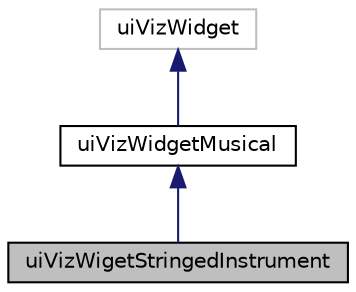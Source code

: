 digraph "uiVizWigetStringedInstrument"
{
 // LATEX_PDF_SIZE
  edge [fontname="Helvetica",fontsize="10",labelfontname="Helvetica",labelfontsize="10"];
  node [fontname="Helvetica",fontsize="10",shape=record];
  Node1 [label="uiVizWigetStringedInstrument",height=0.2,width=0.4,color="black", fillcolor="grey75", style="filled", fontcolor="black",tooltip=" "];
  Node2 -> Node1 [dir="back",color="midnightblue",fontsize="10",style="solid",fontname="Helvetica"];
  Node2 [label="uiVizWidgetMusical",height=0.2,width=0.4,color="black", fillcolor="white", style="filled",URL="$classuiVizWidgetMusical.html",tooltip=" "];
  Node3 -> Node2 [dir="back",color="midnightblue",fontsize="10",style="solid",fontname="Helvetica"];
  Node3 [label="uiVizWidget",height=0.2,width=0.4,color="grey75", fillcolor="white", style="filled",tooltip=" "];
}
